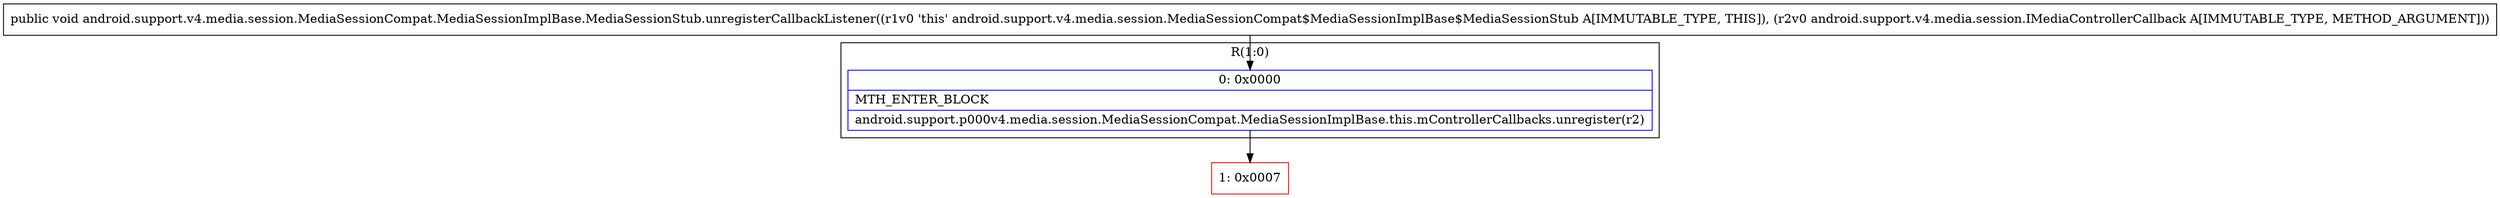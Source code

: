 digraph "CFG forandroid.support.v4.media.session.MediaSessionCompat.MediaSessionImplBase.MediaSessionStub.unregisterCallbackListener(Landroid\/support\/v4\/media\/session\/IMediaControllerCallback;)V" {
subgraph cluster_Region_859461224 {
label = "R(1:0)";
node [shape=record,color=blue];
Node_0 [shape=record,label="{0\:\ 0x0000|MTH_ENTER_BLOCK\l|android.support.p000v4.media.session.MediaSessionCompat.MediaSessionImplBase.this.mControllerCallbacks.unregister(r2)\l}"];
}
Node_1 [shape=record,color=red,label="{1\:\ 0x0007}"];
MethodNode[shape=record,label="{public void android.support.v4.media.session.MediaSessionCompat.MediaSessionImplBase.MediaSessionStub.unregisterCallbackListener((r1v0 'this' android.support.v4.media.session.MediaSessionCompat$MediaSessionImplBase$MediaSessionStub A[IMMUTABLE_TYPE, THIS]), (r2v0 android.support.v4.media.session.IMediaControllerCallback A[IMMUTABLE_TYPE, METHOD_ARGUMENT])) }"];
MethodNode -> Node_0;
Node_0 -> Node_1;
}

